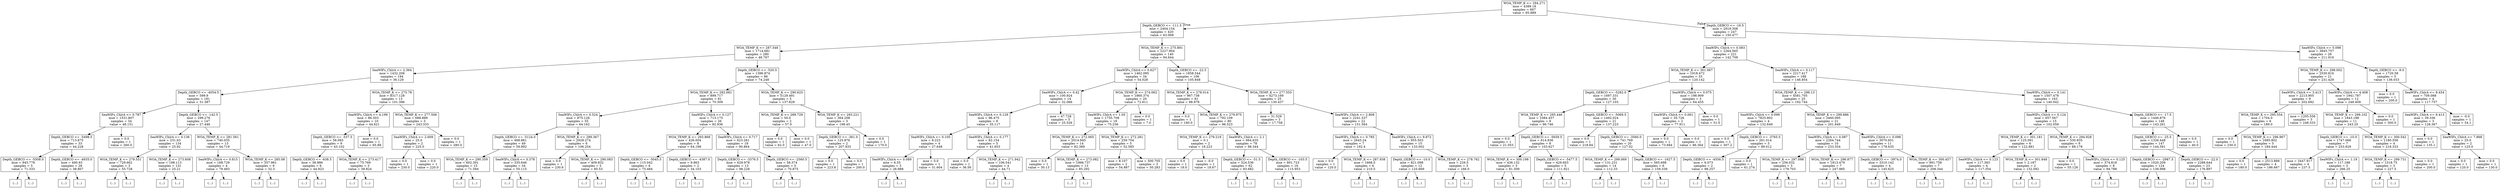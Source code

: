 digraph Tree {
node [shape=box] ;
0 [label="WOA_TEMP_K <= 294.271\nmse = 4389.18\nsamples = 667\nvalue = 95.889"] ;
1 [label="Depth_GEBCO <= -111.5\nmse = 2404.154\nsamples = 420\nvalue = 63.069"] ;
0 -> 1 [labeldistance=2.5, labelangle=45, headlabel="True"] ;
2 [label="WOA_TEMP_K <= 287.548\nmse = 1714.681\nsamples = 280\nvalue = 46.767"] ;
1 -> 2 ;
3 [label="SeaWIFs_ChlrA <= 2.364\nmse = 1432.208\nsamples = 194\nvalue = 36.129"] ;
2 -> 3 ;
4 [label="Depth_GEBCO <= -4054.5\nmse = 599.9\nsamples = 181\nvalue = 31.387"] ;
3 -> 4 ;
5 [label="SeaWIFs_ChlrA <= 0.787\nmse = 1531.807\nsamples = 34\nvalue = 48.151"] ;
4 -> 5 ;
6 [label="Depth_GEBCO <= -5498.5\nmse = 713.675\nsamples = 33\nvalue = 44.228"] ;
5 -> 6 ;
7 [label="Depth_GEBCO <= -5508.0\nmse = 945.778\nsamples = 5\nvalue = 71.333"] ;
6 -> 7 ;
8 [label="(...)"] ;
7 -> 8 ;
13 [label="(...)"] ;
7 -> 13 ;
14 [label="Depth_GEBCO <= -4935.0\nmse = 490.93\nsamples = 28\nvalue = 38.807"] ;
6 -> 14 ;
15 [label="(...)"] ;
14 -> 15 ;
28 [label="(...)"] ;
14 -> 28 ;
67 [label="mse = 0.0\nsamples = 1\nvalue = 260.0"] ;
5 -> 67 ;
68 [label="Depth_GEBCO <= -142.5\nmse = 299.276\nsamples = 147\nvalue = 27.446"] ;
4 -> 68 ;
69 [label="SeaWIFs_ChlrA <= 0.136\nmse = 231.63\nsamples = 134\nvalue = 25.92"] ;
68 -> 69 ;
70 [label="WOA_TEMP_K <= 279.551\nmse = 729.662\nsamples = 3\nvalue = 55.728"] ;
69 -> 70 ;
71 [label="(...)"] ;
70 -> 71 ;
74 [label="(...)"] ;
70 -> 74 ;
75 [label="WOA_TEMP_K <= 273.608\nmse = 198.113\nsamples = 131\nvalue = 25.21"] ;
69 -> 75 ;
76 [label="(...)"] ;
75 -> 76 ;
119 [label="(...)"] ;
75 -> 119 ;
262 [label="WOA_TEMP_K <= 281.561\nmse = 740.035\nsamples = 13\nvalue = 44.719"] ;
68 -> 262 ;
263 [label="SeaWIFs_ChlrA <= 0.815\nmse = 168.729\nsamples = 4\nvalue = 79.493"] ;
262 -> 263 ;
264 [label="(...)"] ;
263 -> 264 ;
269 [label="(...)"] ;
263 -> 269 ;
270 [label="WOA_TEMP_K <= 285.08\nmse = 357.961\nsamples = 9\nvalue = 32.3"] ;
262 -> 270 ;
271 [label="(...)"] ;
270 -> 271 ;
282 [label="(...)"] ;
270 -> 282 ;
283 [label="WOA_TEMP_K <= 275.78\nmse = 8317.128\nsamples = 13\nvalue = 101.396"] ;
3 -> 283 ;
284 [label="SeaWIFs_ChlrA <= 4.199\nmse = 86.503\nsamples = 10\nvalue = 44.621"] ;
283 -> 284 ;
285 [label="Depth_GEBCO <= -537.5\nmse = 58.093\nsamples = 9\nvalue = 43.102"] ;
284 -> 285 ;
286 [label="Depth_GEBCO <= -638.5\nmse = 38.986\nsamples = 6\nvalue = 44.923"] ;
285 -> 286 ;
287 [label="(...)"] ;
286 -> 287 ;
290 [label="(...)"] ;
286 -> 290 ;
291 [label="WOA_TEMP_K <= 273.417\nmse = 75.769\nsamples = 3\nvalue = 39.824"] ;
285 -> 291 ;
292 [label="(...)"] ;
291 -> 292 ;
293 [label="(...)"] ;
291 -> 293 ;
294 [label="mse = 0.0\nsamples = 1\nvalue = 65.88"] ;
284 -> 294 ;
295 [label="WOA_TEMP_K <= 277.506\nmse = 688.889\nsamples = 3\nvalue = 243.333"] ;
283 -> 295 ;
296 [label="SeaWIFs_ChlrA <= 2.609\nmse = 25.0\nsamples = 2\nvalue = 225.0"] ;
295 -> 296 ;
297 [label="mse = 0.0\nsamples = 1\nvalue = 230.0"] ;
296 -> 297 ;
298 [label="mse = 0.0\nsamples = 1\nvalue = 220.0"] ;
296 -> 298 ;
299 [label="mse = 0.0\nsamples = 1\nvalue = 280.0"] ;
295 -> 299 ;
300 [label="Depth_GEBCO <= -520.5\nmse = 1396.874\nsamples = 86\nvalue = 74.248"] ;
2 -> 300 ;
301 [label="WOA_TEMP_K <= 292.681\nmse = 899.717\nsamples = 81\nvalue = 70.309"] ;
300 -> 301 ;
302 [label="SeaWIFs_ChlrA <= 0.524\nmse = 875.126\nsamples = 55\nvalue = 64.162"] ;
301 -> 302 ;
303 [label="Depth_GEBCO <= -5124.0\nmse = 468.861\nsamples = 49\nvalue = 59.892"] ;
302 -> 303 ;
304 [label="WOA_TEMP_K <= 290.359\nmse = 602.391\nsamples = 15\nvalue = 71.594"] ;
303 -> 304 ;
305 [label="(...)"] ;
304 -> 305 ;
316 [label="(...)"] ;
304 -> 316 ;
323 [label="SeaWIFs_ChlrA <= 0.378\nmse = 335.646\nsamples = 34\nvalue = 55.115"] ;
303 -> 323 ;
324 [label="(...)"] ;
323 -> 324 ;
375 [label="(...)"] ;
323 -> 375 ;
386 [label="WOA_TEMP_K <= 289.367\nmse = 2928.274\nsamples = 6\nvalue = 106.254"] ;
302 -> 386 ;
387 [label="mse = 0.0\nsamples = 1\nvalue = 230.6"] ;
386 -> 387 ;
388 [label="WOA_TEMP_K <= 290.083\nmse = 409.832\nsamples = 5\nvalue = 85.53"] ;
386 -> 388 ;
389 [label="(...)"] ;
388 -> 389 ;
390 [label="(...)"] ;
388 -> 390 ;
393 [label="SeaWIFs_ChlrA <= 0.127\nmse = 713.175\nsamples = 26\nvalue = 82.936"] ;
301 -> 393 ;
394 [label="WOA_TEMP_K <= 293.868\nmse = 426.004\nsamples = 8\nvalue = 64.198"] ;
393 -> 394 ;
395 [label="Depth_GEBCO <= -5045.5\nmse = 115.042\nsamples = 6\nvalue = 75.484"] ;
394 -> 395 ;
396 [label="(...)"] ;
395 -> 396 ;
397 [label="(...)"] ;
395 -> 397 ;
406 [label="Depth_GEBCO <= -4387.0\nmse = 9.863\nsamples = 2\nvalue = 34.103"] ;
394 -> 406 ;
407 [label="(...)"] ;
406 -> 407 ;
408 [label="(...)"] ;
406 -> 408 ;
409 [label="SeaWIFs_ChlrA <= 0.717\nmse = 623.281\nsamples = 18\nvalue = 90.864"] ;
393 -> 409 ;
410 [label="Depth_GEBCO <= -3376.5\nmse = 629.978\nsamples = 13\nvalue = 98.228"] ;
409 -> 410 ;
411 [label="(...)"] ;
410 -> 411 ;
426 [label="(...)"] ;
410 -> 426 ;
431 [label="Depth_GEBCO <= -2560.5\nmse = 58.374\nsamples = 5\nvalue = 70.875"] ;
409 -> 431 ;
432 [label="(...)"] ;
431 -> 432 ;
435 [label="(...)"] ;
431 -> 435 ;
438 [label="WOA_TEMP_K <= 290.625\nmse = 5129.491\nsamples = 5\nvalue = 137.829"] ;
300 -> 438 ;
439 [label="WOA_TEMP_K <= 289.729\nmse = 50.0\nsamples = 2\nvalue = 57.0"] ;
438 -> 439 ;
440 [label="mse = 0.0\nsamples = 1\nvalue = 62.0"] ;
439 -> 440 ;
441 [label="mse = 0.0\nsamples = 1\nvalue = 47.0"] ;
439 -> 441 ;
442 [label="WOA_TEMP_K <= 293.221\nmse = 364.208\nsamples = 3\nvalue = 198.45"] ;
438 -> 442 ;
443 [label="Depth_GEBCO <= -361.0\nmse = 125.876\nsamples = 2\nvalue = 207.933"] ;
442 -> 443 ;
444 [label="mse = 0.0\nsamples = 1\nvalue = 223.8"] ;
443 -> 444 ;
445 [label="mse = 0.0\nsamples = 1\nvalue = 200.0"] ;
443 -> 445 ;
446 [label="mse = 0.0\nsamples = 1\nvalue = 170.0"] ;
442 -> 446 ;
447 [label="WOA_TEMP_K <= 275.891\nmse = 2227.904\nsamples = 140\nvalue = 94.644"] ;
1 -> 447 ;
448 [label="SeaWIFs_ChlrA <= 0.627\nmse = 1462.095\nsamples = 34\nvalue = 54.028"] ;
447 -> 448 ;
449 [label="SeaWIFs_ChlrA <= 0.42\nmse = 100.924\nsamples = 14\nvalue = 32.066"] ;
448 -> 449 ;
450 [label="SeaWIFs_ChlrA <= 0.129\nmse = 96.475\nsamples = 9\nvalue = 35.117"] ;
449 -> 450 ;
451 [label="SeaWIFs_ChlrA <= 0.105\nmse = 8.223\nsamples = 4\nvalue = 27.648"] ;
450 -> 451 ;
452 [label="SeaWIFs_ChlrA <= 0.089\nmse = 6.55\nsamples = 3\nvalue = 26.988"] ;
451 -> 452 ;
453 [label="(...)"] ;
452 -> 453 ;
454 [label="(...)"] ;
452 -> 454 ;
455 [label="mse = 0.0\nsamples = 1\nvalue = 31.604"] ;
451 -> 455 ;
456 [label="SeaWIFs_ChlrA <= 0.177\nmse = 82.154\nsamples = 5\nvalue = 41.653"] ;
450 -> 456 ;
457 [label="mse = 0.0\nsamples = 1\nvalue = 36.56"] ;
456 -> 457 ;
458 [label="WOA_TEMP_K <= 271.942\nmse = 106.541\nsamples = 4\nvalue = 44.71"] ;
456 -> 458 ;
459 [label="(...)"] ;
458 -> 459 ;
460 [label="(...)"] ;
458 -> 460 ;
463 [label="mse = 47.728\nsamples = 5\nvalue = 25.526"] ;
449 -> 463 ;
464 [label="WOA_TEMP_K <= 274.062\nmse = 1860.374\nsamples = 20\nvalue = 72.611"] ;
448 -> 464 ;
465 [label="SeaWIFs_ChlrA <= 1.05\nmse = 1755.708\nsamples = 19\nvalue = 75.236"] ;
464 -> 465 ;
466 [label="WOA_TEMP_K <= 272.065\nmse = 2014.945\nsamples = 14\nvalue = 82.389"] ;
465 -> 466 ;
467 [label="mse = 0.0\nsamples = 1\nvalue = 30.13"] ;
466 -> 467 ;
468 [label="WOA_TEMP_K <= 273.082\nmse = 1966.737\nsamples = 13\nvalue = 85.292"] ;
466 -> 468 ;
469 [label="(...)"] ;
468 -> 469 ;
470 [label="(...)"] ;
468 -> 470 ;
471 [label="WOA_TEMP_K <= 272.281\nmse = 259.704\nsamples = 5\nvalue = 52.585"] ;
465 -> 471 ;
472 [label="mse = 8.107\nsamples = 2\nvalue = 54.887"] ;
471 -> 472 ;
473 [label="mse = 500.705\nsamples = 3\nvalue = 50.283"] ;
471 -> 473 ;
474 [label="mse = 0.0\nsamples = 1\nvalue = 7.0"] ;
464 -> 474 ;
475 [label="Depth_GEBCO <= -22.5\nmse = 1858.544\nsamples = 106\nvalue = 105.848"] ;
447 -> 475 ;
476 [label="WOA_TEMP_K <= 278.014\nmse = 967.738\nsamples = 81\nvalue = 98.978"] ;
475 -> 476 ;
477 [label="mse = 0.0\nsamples = 1\nvalue = 180.0"] ;
476 -> 477 ;
478 [label="WOA_TEMP_K <= 279.975\nmse = 792.109\nsamples = 80\nvalue = 96.523"] ;
476 -> 478 ;
479 [label="WOA_TEMP_K <= 279.219\nmse = 0.1\nsamples = 2\nvalue = 18.223"] ;
478 -> 479 ;
480 [label="mse = 0.0\nsamples = 1\nvalue = 18.0"] ;
479 -> 480 ;
481 [label="mse = -0.0\nsamples = 1\nvalue = 18.67"] ;
479 -> 481 ;
482 [label="SeaWIFs_ChlrA <= 2.1\nmse = 664.635\nsamples = 78\nvalue = 98.344"] ;
478 -> 482 ;
483 [label="Depth_GEBCO <= -51.5\nmse = 524.536\nsamples = 62\nvalue = 93.682"] ;
482 -> 483 ;
484 [label="(...)"] ;
483 -> 484 ;
511 [label="(...)"] ;
483 -> 511 ;
570 [label="Depth_GEBCO <= -103.5\nmse = 801.723\nsamples = 16\nvalue = 115.953"] ;
482 -> 570 ;
571 [label="(...)"] ;
570 -> 571 ;
572 [label="(...)"] ;
570 -> 572 ;
599 [label="WOA_TEMP_K <= 277.555\nmse = 4273.169\nsamples = 25\nvalue = 130.437"] ;
475 -> 599 ;
600 [label="mse = 31.529\nsamples = 3\nvalue = 17.758"] ;
599 -> 600 ;
601 [label="SeaWIFs_ChlrA <= 2.808\nmse = 2241.537\nsamples = 22\nvalue = 151.564"] ;
599 -> 601 ;
602 [label="SeaWIFs_ChlrA <= 0.785\nmse = 2645.24\nsamples = 7\nvalue = 192.4"] ;
601 -> 602 ;
603 [label="mse = 0.0\nsamples = 1\nvalue = 120.0"] ;
602 -> 603 ;
604 [label="WOA_TEMP_K <= 287.938\nmse = 1668.5\nsamples = 6\nvalue = 210.5"] ;
602 -> 604 ;
605 [label="(...)"] ;
604 -> 605 ;
608 [label="(...)"] ;
604 -> 608 ;
613 [label="SeaWIFs_ChlrA <= 9.872\nmse = 955.503\nsamples = 15\nvalue = 133.002"] ;
601 -> 613 ;
614 [label="Depth_GEBCO <= -10.0\nmse = 821.098\nsamples = 12\nvalue = 125.669"] ;
613 -> 614 ;
615 [label="(...)"] ;
614 -> 615 ;
628 [label="(...)"] ;
614 -> 628 ;
635 [label="WOA_TEMP_K <= 278.762\nmse = 229.5\nsamples = 3\nvalue = 166.0"] ;
613 -> 635 ;
636 [label="(...)"] ;
635 -> 636 ;
637 [label="(...)"] ;
635 -> 637 ;
640 [label="Depth_GEBCO <= -16.5\nmse = 2919.308\nsamples = 247\nvalue = 150.477"] ;
0 -> 640 [labeldistance=2.5, labelangle=-45, headlabel="False"] ;
641 [label="SeaWIFs_ChlrA <= 0.083\nmse = 2264.565\nsamples = 221\nvalue = 142.709"] ;
640 -> 641 ;
642 [label="WOA_TEMP_K <= 301.067\nmse = 1918.472\nsamples = 33\nvalue = 120.142"] ;
641 -> 642 ;
643 [label="Depth_GEBCO <= -5282.0\nmse = 1697.331\nsamples = 30\nvalue = 127.103"] ;
642 -> 643 ;
644 [label="WOA_TEMP_K <= 295.446\nmse = 1084.457\nsamples = 9\nvalue = 96.746"] ;
643 -> 644 ;
645 [label="mse = 0.0\nsamples = 1\nvalue = 21.053"] ;
644 -> 645 ;
646 [label="Depth_GEBCO <= -5659.5\nmse = 614.836\nsamples = 8\nvalue = 103.627"] ;
644 -> 646 ;
647 [label="WOA_TEMP_K <= 300.198\nmse = 436.132\nsamples = 3\nvalue = 81.509"] ;
646 -> 647 ;
648 [label="(...)"] ;
647 -> 648 ;
651 [label="(...)"] ;
647 -> 651 ;
652 [label="Depth_GEBCO <= -5477.5\nmse = 429.603\nsamples = 5\nvalue = 111.921"] ;
646 -> 652 ;
653 [label="(...)"] ;
652 -> 653 ;
656 [label="(...)"] ;
652 -> 656 ;
661 [label="Depth_GEBCO <= -5069.5\nmse = 1492.024\nsamples = 21\nvalue = 137.223"] ;
643 -> 661 ;
662 [label="mse = 0.0\nsamples = 1\nvalue = 218.84"] ;
661 -> 662 ;
663 [label="Depth_GEBCO <= -3560.0\nmse = 741.769\nsamples = 20\nvalue = 127.02"] ;
661 -> 663 ;
664 [label="WOA_TEMP_K <= 299.069\nmse = 131.231\nsamples = 14\nvalue = 112.33"] ;
663 -> 664 ;
665 [label="(...)"] ;
664 -> 665 ;
684 [label="(...)"] ;
664 -> 684 ;
689 [label="Depth_GEBCO <= -1627.5\nmse = 565.698\nsamples = 6\nvalue = 159.339"] ;
663 -> 689 ;
690 [label="(...)"] ;
689 -> 690 ;
697 [label="(...)"] ;
689 -> 697 ;
698 [label="SeaWIFs_ChlrA <= 0.075\nmse = 198.909\nsamples = 3\nvalue = 64.455"] ;
642 -> 698 ;
699 [label="SeaWIFs_ChlrA <= 0.061\nmse = 35.726\nsamples = 2\nvalue = 77.911"] ;
698 -> 699 ;
700 [label="mse = 0.0\nsamples = 1\nvalue = 73.684"] ;
699 -> 700 ;
701 [label="mse = 0.0\nsamples = 1\nvalue = 86.364"] ;
699 -> 701 ;
702 [label="mse = 0.0\nsamples = 1\nvalue = 51.0"] ;
698 -> 702 ;
703 [label="SeaWIFs_ChlrA <= 0.117\nmse = 2217.417\nsamples = 188\nvalue = 146.854"] ;
641 -> 703 ;
704 [label="WOA_TEMP_K <= 296.13\nmse = 4581.705\nsamples = 25\nvalue = 192.744"] ;
703 -> 704 ;
705 [label="SeaWIFs_ChlrA <= 0.099\nmse = 7825.802\nsamples = 4\nvalue = 132.649"] ;
704 -> 705 ;
706 [label="mse = 0.0\nsamples = 1\nvalue = 307.2"] ;
705 -> 706 ;
707 [label="Depth_GEBCO <= -3765.5\nmse = 261.014\nsamples = 3\nvalue = 89.012"] ;
705 -> 707 ;
708 [label="Depth_GEBCO <= -4556.5\nmse = 6.073\nsamples = 2\nvalue = 98.257"] ;
707 -> 708 ;
709 [label="(...)"] ;
708 -> 709 ;
710 [label="(...)"] ;
708 -> 710 ;
711 [label="mse = 0.0\nsamples = 1\nvalue = 61.274"] ;
707 -> 711 ;
712 [label="WOA_TEMP_K <= 299.886\nmse = 3460.095\nsamples = 21\nvalue = 201.849"] ;
704 -> 712 ;
713 [label="SeaWIFs_ChlrA <= 0.087\nmse = 2264.744\nsamples = 10\nvalue = 233.354"] ;
712 -> 713 ;
714 [label="WOA_TEMP_K <= 297.098\nmse = 256.032\nsamples = 3\nvalue = 179.703"] ;
713 -> 714 ;
715 [label="(...)"] ;
714 -> 715 ;
716 [label="(...)"] ;
714 -> 716 ;
719 [label="WOA_TEMP_K <= 296.877\nmse = 1813.479\nsamples = 7\nvalue = 247.985"] ;
713 -> 719 ;
720 [label="(...)"] ;
719 -> 720 ;
721 [label="(...)"] ;
719 -> 721 ;
732 [label="SeaWIFs_ChlrA <= 0.098\nmse = 3070.651\nsamples = 11\nvalue = 178.635"] ;
712 -> 732 ;
733 [label="Depth_GEBCO <= -3974.0\nmse = 3310.142\nsamples = 4\nvalue = 145.625"] ;
732 -> 733 ;
734 [label="(...)"] ;
733 -> 734 ;
737 [label="(...)"] ;
733 -> 737 ;
740 [label="WOA_TEMP_K <= 300.457\nmse = 991.758\nsamples = 7\nvalue = 208.344"] ;
732 -> 740 ;
741 [label="(...)"] ;
740 -> 741 ;
742 [label="(...)"] ;
740 -> 742 ;
749 [label="SeaWIFs_ChlrA <= 0.141\nmse = 1507.478\nsamples = 163\nvalue = 140.042"] ;
703 -> 749 ;
750 [label="SeaWIFs_ChlrA <= 0.124\nmse = 657.567\nsamples = 15\nvalue = 102.059"] ;
749 -> 750 ;
751 [label="WOA_TEMP_K <= 301.181\nmse = 125.091\nsamples = 6\nvalue = 122.881"] ;
750 -> 751 ;
752 [label="SeaWIFs_ChlrA <= 0.123\nmse = 117.383\nsamples = 4\nvalue = 117.354"] ;
751 -> 752 ;
753 [label="(...)"] ;
752 -> 753 ;
758 [label="(...)"] ;
752 -> 758 ;
759 [label="WOA_TEMP_K <= 301.848\nmse = 2.187\nsamples = 2\nvalue = 132.092"] ;
751 -> 759 ;
760 [label="(...)"] ;
759 -> 760 ;
761 [label="(...)"] ;
759 -> 761 ;
762 [label="WOA_TEMP_K <= 294.928\nmse = 530.835\nsamples = 9\nvalue = 88.178"] ;
750 -> 762 ;
763 [label="mse = 0.0\nsamples = 1\nvalue = 55.126"] ;
762 -> 763 ;
764 [label="SeaWIFs_ChlrA <= 0.125\nmse = 374.818\nsamples = 8\nvalue = 94.788"] ;
762 -> 764 ;
765 [label="(...)"] ;
764 -> 765 ;
766 [label="(...)"] ;
764 -> 766 ;
779 [label="Depth_GEBCO <= -17.5\nmse = 1446.876\nsamples = 148\nvalue = 143.261"] ;
749 -> 779 ;
780 [label="Depth_GEBCO <= -25.5\nmse = 1326.448\nsamples = 147\nvalue = 144.591"] ;
779 -> 780 ;
781 [label="Depth_GEBCO <= -2987.5\nmse = 1020.209\nsamples = 124\nvalue = 139.998"] ;
780 -> 781 ;
782 [label="(...)"] ;
781 -> 782 ;
853 [label="(...)"] ;
781 -> 853 ;
972 [label="Depth_GEBCO <= -22.0\nmse = 2288.644\nsamples = 23\nvalue = 176.897"] ;
780 -> 972 ;
973 [label="(...)"] ;
972 -> 973 ;
988 [label="(...)"] ;
972 -> 988 ;
993 [label="mse = 0.0\nsamples = 1\nvalue = 40.0"] ;
779 -> 993 ;
994 [label="SeaWIFs_ChlrA <= 5.098\nmse = 3845.757\nsamples = 26\nvalue = 211.916"] ;
640 -> 994 ;
995 [label="WOA_TEMP_K <= 298.002\nmse = 2530.816\nsamples = 21\nvalue = 231.429"] ;
994 -> 995 ;
996 [label="SeaWIFs_ChlrA <= 3.413\nmse = 2213.905\nsamples = 9\nvalue = 202.692"] ;
995 -> 996 ;
997 [label="WOA_TEMP_K <= 295.554\nmse = 1704.0\nsamples = 6\nvalue = 189.0"] ;
996 -> 997 ;
998 [label="mse = 0.0\nsamples = 1\nvalue = 230.0"] ;
997 -> 998 ;
999 [label="WOA_TEMP_K <= 296.967\nmse = 1685.802\nsamples = 5\nvalue = 184.444"] ;
997 -> 999 ;
1000 [label="mse = 0.0\nsamples = 1\nvalue = 180.0"] ;
999 -> 1000 ;
1001 [label="mse = 2513.889\nsamples = 4\nvalue = 186.667"] ;
999 -> 1001 ;
1002 [label="mse = 1205.556\nsamples = 3\nvalue = 248.333"] ;
996 -> 1002 ;
1003 [label="SeaWIFs_ChlrA <= 4.408\nmse = 1941.787\nsamples = 12\nvalue = 248.409"] ;
995 -> 1003 ;
1004 [label="WOA_TEMP_K <= 299.102\nmse = 1843.188\nsamples = 11\nvalue = 243.25"] ;
1003 -> 1004 ;
1005 [label="Depth_GEBCO <= -10.0\nmse = 1747.066\nsamples = 7\nvalue = 253.929"] ;
1004 -> 1005 ;
1006 [label="mse = 3447.917\nsamples = 4\nvalue = 237.5"] ;
1005 -> 1006 ;
1007 [label="SeaWIFs_ChlrA <= 1.19\nmse = 117.188\nsamples = 3\nvalue = 266.25"] ;
1005 -> 1007 ;
1008 [label="(...)"] ;
1007 -> 1008 ;
1009 [label="(...)"] ;
1007 -> 1009 ;
1010 [label="WOA_TEMP_K <= 300.542\nmse = 1180.556\nsamples = 4\nvalue = 218.333"] ;
1004 -> 1010 ;
1011 [label="WOA_TEMP_K <= 299.731\nmse = 1518.75\nsamples = 3\nvalue = 227.5"] ;
1010 -> 1011 ;
1012 [label="(...)"] ;
1011 -> 1012 ;
1013 [label="(...)"] ;
1011 -> 1013 ;
1014 [label="mse = 0.0\nsamples = 1\nvalue = 200.0"] ;
1010 -> 1014 ;
1015 [label="mse = 0.0\nsamples = 1\nvalue = 300.0"] ;
1003 -> 1015 ;
1016 [label="Depth_GEBCO <= -9.0\nmse = 1720.58\nsamples = 5\nvalue = 136.033"] ;
994 -> 1016 ;
1017 [label="mse = 0.0\nsamples = 1\nvalue = 200.0"] ;
1016 -> 1017 ;
1018 [label="SeaWIFs_ChlrA <= 8.454\nmse = 709.088\nsamples = 4\nvalue = 117.757"] ;
1016 -> 1018 ;
1019 [label="SeaWIFs_ChlrA <= 6.413\nmse = 39.336\nsamples = 3\nvalue = 128.367"] ;
1018 -> 1019 ;
1020 [label="mse = 0.0\nsamples = 1\nvalue = 135.1"] ;
1019 -> 1020 ;
1021 [label="SeaWIFs_ChlrA <= 7.868\nmse = 25.0\nsamples = 2\nvalue = 125.0"] ;
1019 -> 1021 ;
1022 [label="mse = 0.0\nsamples = 1\nvalue = 120.0"] ;
1021 -> 1022 ;
1023 [label="mse = 0.0\nsamples = 1\nvalue = 130.0"] ;
1021 -> 1023 ;
1024 [label="mse = -0.0\nsamples = 1\nvalue = 54.1"] ;
1018 -> 1024 ;
}